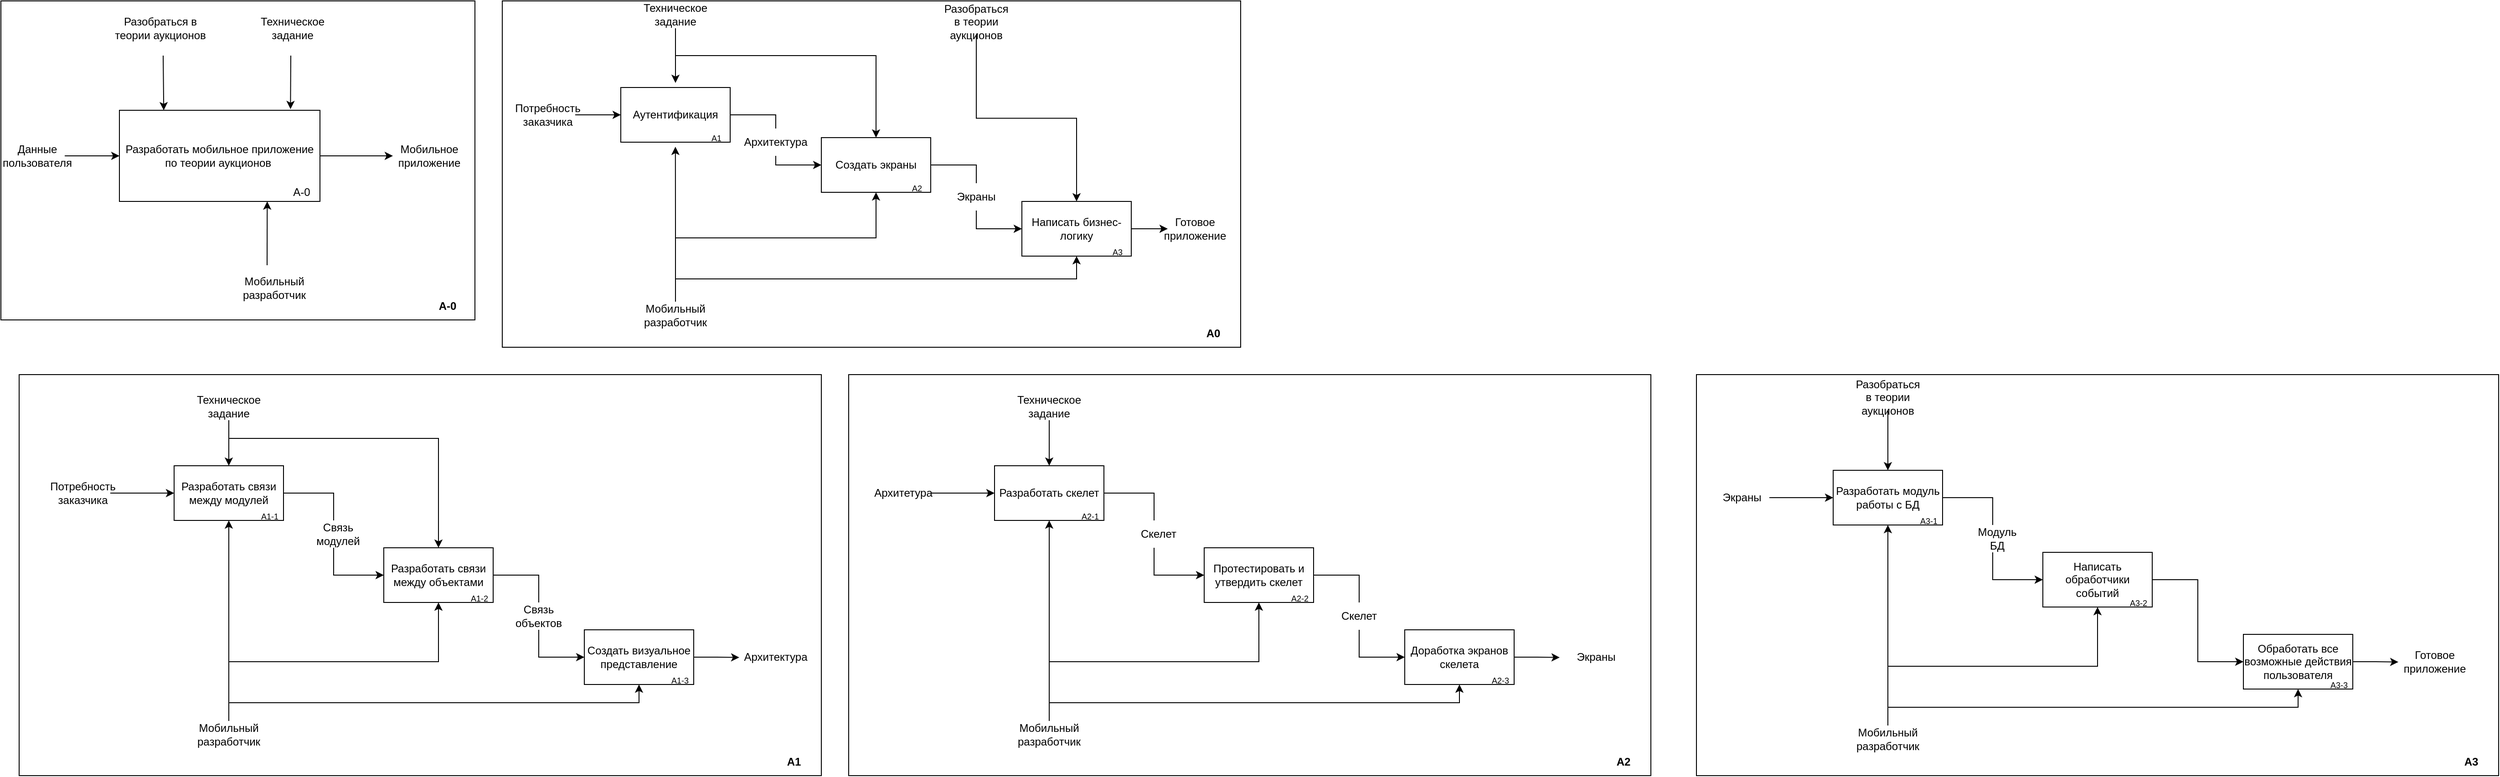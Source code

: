 <mxfile version="20.5.1" type="github"><diagram id="D_NjohF8zL5SrxgZmWxk" name="Страница 1"><mxGraphModel dx="823" dy="503" grid="1" gridSize="10" guides="1" tooltips="1" connect="1" arrows="1" fold="1" page="1" pageScale="1" pageWidth="1600" pageHeight="900" background="#ffffff" math="0" shadow="0"><root><mxCell id="0"/><mxCell id="1" parent="0"/><mxCell id="c8o7szaUv3We1Lr0szw1-50" value="" style="rounded=0;whiteSpace=wrap;html=1;fillColor=none;" parent="1" vertex="1"><mxGeometry x="550" y="40" width="810" height="380" as="geometry"/></mxCell><mxCell id="c8o7szaUv3We1Lr0szw1-48" value="" style="rounded=0;whiteSpace=wrap;html=1;fillColor=none;" parent="1" vertex="1"><mxGeometry y="40" width="520" height="350" as="geometry"/></mxCell><mxCell id="c8o7szaUv3We1Lr0szw1-53" value="" style="rounded=0;whiteSpace=wrap;html=1;fillColor=none;" parent="1" vertex="1"><mxGeometry x="1860" y="450" width="880" height="440" as="geometry"/></mxCell><mxCell id="c8o7szaUv3We1Lr0szw1-52" value="" style="rounded=0;whiteSpace=wrap;html=1;fillColor=none;" parent="1" vertex="1"><mxGeometry x="930" y="450" width="880" height="440" as="geometry"/></mxCell><mxCell id="X_Q_tEp7b_zGtSAMPKSQ-1" value="Разработать мобильное приложение по теории аукционов&amp;nbsp;" style="rounded=0;whiteSpace=wrap;html=1;" parent="1" vertex="1"><mxGeometry x="130" y="160" width="220" height="100" as="geometry"/></mxCell><mxCell id="X_Q_tEp7b_zGtSAMPKSQ-2" value="" style="endArrow=classic;html=1;rounded=0;entryX=0.221;entryY=0;entryDx=0;entryDy=0;entryPerimeter=0;" parent="1" target="X_Q_tEp7b_zGtSAMPKSQ-1" edge="1"><mxGeometry width="50" height="50" relative="1" as="geometry"><mxPoint x="178" y="100" as="sourcePoint"/><mxPoint x="220" y="150" as="targetPoint"/></mxGeometry></mxCell><mxCell id="X_Q_tEp7b_zGtSAMPKSQ-3" value="Разобраться в теории аукционов" style="text;html=1;strokeColor=none;fillColor=none;align=center;verticalAlign=middle;whiteSpace=wrap;rounded=0;" parent="1" vertex="1"><mxGeometry x="120" y="40" width="110" height="60" as="geometry"/></mxCell><mxCell id="X_Q_tEp7b_zGtSAMPKSQ-4" value="" style="endArrow=classic;html=1;rounded=0;entryX=0.853;entryY=-0.013;entryDx=0;entryDy=0;entryPerimeter=0;" parent="1" target="X_Q_tEp7b_zGtSAMPKSQ-1" edge="1"><mxGeometry width="50" height="50" relative="1" as="geometry"><mxPoint x="318" y="100" as="sourcePoint"/><mxPoint x="220" y="140" as="targetPoint"/></mxGeometry></mxCell><mxCell id="X_Q_tEp7b_zGtSAMPKSQ-5" value="Техническое задание" style="text;html=1;strokeColor=none;fillColor=none;align=center;verticalAlign=middle;whiteSpace=wrap;rounded=0;" parent="1" vertex="1"><mxGeometry x="280" y="47.5" width="80" height="45" as="geometry"/></mxCell><mxCell id="X_Q_tEp7b_zGtSAMPKSQ-6" value="" style="endArrow=classic;html=1;rounded=0;entryX=0.737;entryY=1;entryDx=0;entryDy=0;entryPerimeter=0;" parent="1" target="X_Q_tEp7b_zGtSAMPKSQ-1" edge="1"><mxGeometry width="50" height="50" relative="1" as="geometry"><mxPoint x="292" y="330" as="sourcePoint"/><mxPoint x="270" y="270" as="targetPoint"/></mxGeometry></mxCell><mxCell id="X_Q_tEp7b_zGtSAMPKSQ-7" value="Мобильный разработчик" style="text;html=1;strokeColor=none;fillColor=none;align=center;verticalAlign=middle;whiteSpace=wrap;rounded=0;" parent="1" vertex="1"><mxGeometry x="260" y="340" width="80" height="30" as="geometry"/></mxCell><mxCell id="X_Q_tEp7b_zGtSAMPKSQ-8" value="" style="endArrow=classic;html=1;rounded=0;exitX=1;exitY=0.5;exitDx=0;exitDy=0;" parent="1" source="X_Q_tEp7b_zGtSAMPKSQ-1" edge="1"><mxGeometry width="50" height="50" relative="1" as="geometry"><mxPoint x="170" y="240" as="sourcePoint"/><mxPoint x="430" y="210" as="targetPoint"/></mxGeometry></mxCell><mxCell id="X_Q_tEp7b_zGtSAMPKSQ-9" value="Мобильное приложение" style="text;html=1;strokeColor=none;fillColor=none;align=center;verticalAlign=middle;whiteSpace=wrap;rounded=0;" parent="1" vertex="1"><mxGeometry x="440" y="195" width="60" height="30" as="geometry"/></mxCell><mxCell id="X_Q_tEp7b_zGtSAMPKSQ-10" value="" style="endArrow=classic;html=1;rounded=0;entryX=0;entryY=0.5;entryDx=0;entryDy=0;" parent="1" target="X_Q_tEp7b_zGtSAMPKSQ-1" edge="1"><mxGeometry width="50" height="50" relative="1" as="geometry"><mxPoint x="70" y="210" as="sourcePoint"/><mxPoint x="220" y="180" as="targetPoint"/></mxGeometry></mxCell><mxCell id="X_Q_tEp7b_zGtSAMPKSQ-11" value="Данные пользователя" style="text;html=1;strokeColor=none;fillColor=none;align=center;verticalAlign=middle;whiteSpace=wrap;rounded=0;" parent="1" vertex="1"><mxGeometry x="10" y="195" width="60" height="30" as="geometry"/></mxCell><mxCell id="X_Q_tEp7b_zGtSAMPKSQ-12" value="А-0" style="text;html=1;strokeColor=none;fillColor=none;align=center;verticalAlign=middle;whiteSpace=wrap;rounded=0;" parent="1" vertex="1"><mxGeometry x="310" y="240" width="40" height="20" as="geometry"/></mxCell><mxCell id="RtwtqyU78Pp7EB_kQ9FR-24" style="edgeStyle=orthogonalEdgeStyle;rounded=0;orthogonalLoop=1;jettySize=auto;html=1;exitX=1;exitY=0.5;exitDx=0;exitDy=0;entryX=0;entryY=0.5;entryDx=0;entryDy=0;" parent="1" source="RtwtqyU78Pp7EB_kQ9FR-1" target="RtwtqyU78Pp7EB_kQ9FR-4" edge="1"><mxGeometry relative="1" as="geometry"/></mxCell><mxCell id="RtwtqyU78Pp7EB_kQ9FR-1" value="Аутентификация" style="rounded=0;whiteSpace=wrap;html=1;" parent="1" vertex="1"><mxGeometry x="680" y="135" width="120" height="60" as="geometry"/></mxCell><mxCell id="RtwtqyU78Pp7EB_kQ9FR-25" style="edgeStyle=orthogonalEdgeStyle;rounded=0;orthogonalLoop=1;jettySize=auto;html=1;exitX=1;exitY=0.5;exitDx=0;exitDy=0;entryX=0;entryY=0.5;entryDx=0;entryDy=0;" parent="1" source="RtwtqyU78Pp7EB_kQ9FR-4" target="RtwtqyU78Pp7EB_kQ9FR-5" edge="1"><mxGeometry relative="1" as="geometry"/></mxCell><mxCell id="RtwtqyU78Pp7EB_kQ9FR-4" value="Создать экраны" style="rounded=0;whiteSpace=wrap;html=1;" parent="1" vertex="1"><mxGeometry x="900" y="190" width="120" height="60" as="geometry"/></mxCell><mxCell id="RtwtqyU78Pp7EB_kQ9FR-26" style="edgeStyle=orthogonalEdgeStyle;rounded=0;orthogonalLoop=1;jettySize=auto;html=1;exitX=1;exitY=0.5;exitDx=0;exitDy=0;" parent="1" source="RtwtqyU78Pp7EB_kQ9FR-5" edge="1"><mxGeometry relative="1" as="geometry"><mxPoint x="1280" y="290" as="targetPoint"/></mxGeometry></mxCell><mxCell id="RtwtqyU78Pp7EB_kQ9FR-5" value="Написать бизнес-логику" style="rounded=0;whiteSpace=wrap;html=1;" parent="1" vertex="1"><mxGeometry x="1120" y="260" width="120" height="60" as="geometry"/></mxCell><mxCell id="RtwtqyU78Pp7EB_kQ9FR-16" style="edgeStyle=orthogonalEdgeStyle;rounded=0;orthogonalLoop=1;jettySize=auto;html=1;exitX=0.5;exitY=1;exitDx=0;exitDy=0;entryX=0.5;entryY=0;entryDx=0;entryDy=0;" parent="1" source="RtwtqyU78Pp7EB_kQ9FR-8" target="RtwtqyU78Pp7EB_kQ9FR-5" edge="1"><mxGeometry relative="1" as="geometry"><mxPoint x="689.909" y="130" as="targetPoint"/></mxGeometry></mxCell><mxCell id="RtwtqyU78Pp7EB_kQ9FR-8" value="Разобраться в теории аукционов" style="text;html=1;strokeColor=none;fillColor=none;align=center;verticalAlign=middle;whiteSpace=wrap;rounded=0;" parent="1" vertex="1"><mxGeometry x="1040" y="47.5" width="60" height="30" as="geometry"/></mxCell><mxCell id="RtwtqyU78Pp7EB_kQ9FR-17" style="edgeStyle=orthogonalEdgeStyle;rounded=0;orthogonalLoop=1;jettySize=auto;html=1;exitX=0.5;exitY=1;exitDx=0;exitDy=0;" parent="1" source="RtwtqyU78Pp7EB_kQ9FR-12" edge="1"><mxGeometry relative="1" as="geometry"><mxPoint x="740" y="130" as="targetPoint"/></mxGeometry></mxCell><mxCell id="RtwtqyU78Pp7EB_kQ9FR-21" style="edgeStyle=orthogonalEdgeStyle;rounded=0;orthogonalLoop=1;jettySize=auto;html=1;exitX=0.5;exitY=1;exitDx=0;exitDy=0;entryX=0.5;entryY=0;entryDx=0;entryDy=0;" parent="1" source="RtwtqyU78Pp7EB_kQ9FR-12" target="RtwtqyU78Pp7EB_kQ9FR-4" edge="1"><mxGeometry relative="1" as="geometry"><mxPoint x="880" y="120" as="targetPoint"/><Array as="points"><mxPoint x="740" y="100"/><mxPoint x="960" y="100"/></Array></mxGeometry></mxCell><mxCell id="RtwtqyU78Pp7EB_kQ9FR-12" value="Техническое задание" style="text;html=1;strokeColor=none;fillColor=none;align=center;verticalAlign=middle;whiteSpace=wrap;rounded=0;" parent="1" vertex="1"><mxGeometry x="710" y="40" width="60" height="30" as="geometry"/></mxCell><mxCell id="RtwtqyU78Pp7EB_kQ9FR-20" style="edgeStyle=orthogonalEdgeStyle;rounded=0;orthogonalLoop=1;jettySize=auto;html=1;exitX=0.5;exitY=0;exitDx=0;exitDy=0;" parent="1" source="RtwtqyU78Pp7EB_kQ9FR-19" edge="1"><mxGeometry relative="1" as="geometry"><mxPoint x="739.909" y="200" as="targetPoint"/></mxGeometry></mxCell><mxCell id="RtwtqyU78Pp7EB_kQ9FR-22" style="edgeStyle=orthogonalEdgeStyle;rounded=0;orthogonalLoop=1;jettySize=auto;html=1;exitX=0.5;exitY=0;exitDx=0;exitDy=0;entryX=0.5;entryY=1;entryDx=0;entryDy=0;" parent="1" source="RtwtqyU78Pp7EB_kQ9FR-19" target="RtwtqyU78Pp7EB_kQ9FR-4" edge="1"><mxGeometry relative="1" as="geometry"><Array as="points"><mxPoint x="740" y="300"/><mxPoint x="960" y="300"/></Array></mxGeometry></mxCell><mxCell id="RtwtqyU78Pp7EB_kQ9FR-23" style="edgeStyle=orthogonalEdgeStyle;rounded=0;orthogonalLoop=1;jettySize=auto;html=1;exitX=0.5;exitY=0;exitDx=0;exitDy=0;" parent="1" source="RtwtqyU78Pp7EB_kQ9FR-19" target="RtwtqyU78Pp7EB_kQ9FR-5" edge="1"><mxGeometry relative="1" as="geometry"/></mxCell><mxCell id="RtwtqyU78Pp7EB_kQ9FR-19" value="Мобильный разработчик" style="text;html=1;strokeColor=none;fillColor=none;align=center;verticalAlign=middle;whiteSpace=wrap;rounded=0;" parent="1" vertex="1"><mxGeometry x="710" y="370" width="60" height="30" as="geometry"/></mxCell><mxCell id="RtwtqyU78Pp7EB_kQ9FR-27" value="" style="endArrow=classic;html=1;rounded=0;entryX=0;entryY=0.5;entryDx=0;entryDy=0;" parent="1" target="RtwtqyU78Pp7EB_kQ9FR-1" edge="1"><mxGeometry width="50" height="50" relative="1" as="geometry"><mxPoint x="630" y="165" as="sourcePoint"/><mxPoint x="870" y="200" as="targetPoint"/></mxGeometry></mxCell><mxCell id="RtwtqyU78Pp7EB_kQ9FR-28" value="Потребность заказчика" style="text;html=1;strokeColor=none;fillColor=none;align=center;verticalAlign=middle;whiteSpace=wrap;rounded=0;" parent="1" vertex="1"><mxGeometry x="570" y="150" width="60" height="30" as="geometry"/></mxCell><mxCell id="RtwtqyU78Pp7EB_kQ9FR-29" value="Архитектура" style="text;html=1;strokeColor=none;fillColor=default;align=center;verticalAlign=middle;whiteSpace=wrap;rounded=0;" parent="1" vertex="1"><mxGeometry x="820" y="180" width="60" height="30" as="geometry"/></mxCell><mxCell id="RtwtqyU78Pp7EB_kQ9FR-31" value="Экраны" style="text;html=1;strokeColor=none;fillColor=default;align=center;verticalAlign=middle;whiteSpace=wrap;rounded=0;" parent="1" vertex="1"><mxGeometry x="1040" y="240" width="60" height="30" as="geometry"/></mxCell><mxCell id="RtwtqyU78Pp7EB_kQ9FR-32" value="&lt;font style=&quot;font-size: 9px;&quot;&gt;А1&lt;/font&gt;" style="text;html=1;strokeColor=none;fillColor=none;align=center;verticalAlign=middle;whiteSpace=wrap;rounded=0;" parent="1" vertex="1"><mxGeometry x="770" y="185" width="30" height="10" as="geometry"/></mxCell><mxCell id="RtwtqyU78Pp7EB_kQ9FR-33" value="&lt;span style=&quot;font-size: 9px;&quot;&gt;А2&lt;/span&gt;" style="text;html=1;strokeColor=none;fillColor=none;align=center;verticalAlign=middle;whiteSpace=wrap;rounded=0;" parent="1" vertex="1"><mxGeometry x="990" y="240" width="30" height="10" as="geometry"/></mxCell><mxCell id="RtwtqyU78Pp7EB_kQ9FR-34" value="&lt;span style=&quot;font-size: 9px;&quot;&gt;А3&lt;/span&gt;" style="text;html=1;strokeColor=none;fillColor=none;align=center;verticalAlign=middle;whiteSpace=wrap;rounded=0;" parent="1" vertex="1"><mxGeometry x="1210" y="310" width="30" height="10" as="geometry"/></mxCell><mxCell id="RtwtqyU78Pp7EB_kQ9FR-35" value="&lt;font style=&quot;font-size: 12px;&quot;&gt;Готовое приложение&lt;/font&gt;" style="text;html=1;strokeColor=none;fillColor=none;align=center;verticalAlign=middle;whiteSpace=wrap;rounded=0;fontSize=9;" parent="1" vertex="1"><mxGeometry x="1280" y="275" width="60" height="30" as="geometry"/></mxCell><mxCell id="RtwtqyU78Pp7EB_kQ9FR-43" style="edgeStyle=orthogonalEdgeStyle;rounded=0;orthogonalLoop=1;jettySize=auto;html=1;exitX=1;exitY=0.5;exitDx=0;exitDy=0;entryX=0;entryY=0.5;entryDx=0;entryDy=0;fontSize=12;" parent="1" source="RtwtqyU78Pp7EB_kQ9FR-36" target="RtwtqyU78Pp7EB_kQ9FR-42" edge="1"><mxGeometry relative="1" as="geometry"/></mxCell><mxCell id="RtwtqyU78Pp7EB_kQ9FR-36" value="Разработать связи между модулей" style="rounded=0;whiteSpace=wrap;html=1;fontSize=12;fillColor=default;" parent="1" vertex="1"><mxGeometry x="190" y="550" width="120" height="60" as="geometry"/></mxCell><mxCell id="RtwtqyU78Pp7EB_kQ9FR-38" style="edgeStyle=orthogonalEdgeStyle;rounded=0;orthogonalLoop=1;jettySize=auto;html=1;exitX=0.5;exitY=1;exitDx=0;exitDy=0;entryX=0.5;entryY=0;entryDx=0;entryDy=0;fontSize=12;" parent="1" source="RtwtqyU78Pp7EB_kQ9FR-37" target="RtwtqyU78Pp7EB_kQ9FR-36" edge="1"><mxGeometry relative="1" as="geometry"/></mxCell><mxCell id="RtwtqyU78Pp7EB_kQ9FR-50" style="edgeStyle=orthogonalEdgeStyle;rounded=0;orthogonalLoop=1;jettySize=auto;html=1;exitX=0.5;exitY=1;exitDx=0;exitDy=0;entryX=0.5;entryY=0;entryDx=0;entryDy=0;fontSize=12;" parent="1" source="RtwtqyU78Pp7EB_kQ9FR-37" target="RtwtqyU78Pp7EB_kQ9FR-42" edge="1"><mxGeometry relative="1" as="geometry"><Array as="points"><mxPoint x="250" y="520"/><mxPoint x="480" y="520"/></Array></mxGeometry></mxCell><mxCell id="RtwtqyU78Pp7EB_kQ9FR-37" value="Техническое задание" style="text;html=1;strokeColor=none;fillColor=none;align=center;verticalAlign=middle;whiteSpace=wrap;rounded=0;fontSize=12;" parent="1" vertex="1"><mxGeometry x="220" y="470" width="60" height="30" as="geometry"/></mxCell><mxCell id="RtwtqyU78Pp7EB_kQ9FR-40" style="edgeStyle=orthogonalEdgeStyle;rounded=0;orthogonalLoop=1;jettySize=auto;html=1;exitX=1;exitY=0.5;exitDx=0;exitDy=0;entryX=0;entryY=0.5;entryDx=0;entryDy=0;fontSize=12;" parent="1" source="RtwtqyU78Pp7EB_kQ9FR-39" target="RtwtqyU78Pp7EB_kQ9FR-36" edge="1"><mxGeometry relative="1" as="geometry"/></mxCell><mxCell id="RtwtqyU78Pp7EB_kQ9FR-39" value="Потребность заказчика" style="text;html=1;strokeColor=none;fillColor=none;align=center;verticalAlign=middle;whiteSpace=wrap;rounded=0;fontSize=12;" parent="1" vertex="1"><mxGeometry x="60" y="565" width="60" height="30" as="geometry"/></mxCell><mxCell id="RtwtqyU78Pp7EB_kQ9FR-45" style="edgeStyle=orthogonalEdgeStyle;rounded=0;orthogonalLoop=1;jettySize=auto;html=1;exitX=1;exitY=0.5;exitDx=0;exitDy=0;entryX=0;entryY=0.5;entryDx=0;entryDy=0;fontSize=12;" parent="1" source="RtwtqyU78Pp7EB_kQ9FR-42" target="RtwtqyU78Pp7EB_kQ9FR-44" edge="1"><mxGeometry relative="1" as="geometry"/></mxCell><mxCell id="RtwtqyU78Pp7EB_kQ9FR-42" value="Разработать связи между объектами" style="rounded=0;whiteSpace=wrap;html=1;fontSize=12;fillColor=default;" parent="1" vertex="1"><mxGeometry x="420" y="640" width="120" height="60" as="geometry"/></mxCell><mxCell id="c8o7szaUv3We1Lr0szw1-1" style="edgeStyle=orthogonalEdgeStyle;rounded=0;orthogonalLoop=1;jettySize=auto;html=1;exitX=1;exitY=0.5;exitDx=0;exitDy=0;" parent="1" source="RtwtqyU78Pp7EB_kQ9FR-44" edge="1"><mxGeometry relative="1" as="geometry"><mxPoint x="810" y="760.333" as="targetPoint"/></mxGeometry></mxCell><mxCell id="RtwtqyU78Pp7EB_kQ9FR-44" value="Создать визуальное представление" style="rounded=0;whiteSpace=wrap;html=1;fontSize=12;fillColor=default;" parent="1" vertex="1"><mxGeometry x="640" y="730" width="120" height="60" as="geometry"/></mxCell><mxCell id="RtwtqyU78Pp7EB_kQ9FR-47" style="edgeStyle=orthogonalEdgeStyle;rounded=0;orthogonalLoop=1;jettySize=auto;html=1;exitX=0.5;exitY=0;exitDx=0;exitDy=0;fontSize=12;" parent="1" source="RtwtqyU78Pp7EB_kQ9FR-46" target="RtwtqyU78Pp7EB_kQ9FR-36" edge="1"><mxGeometry relative="1" as="geometry"/></mxCell><mxCell id="RtwtqyU78Pp7EB_kQ9FR-48" style="edgeStyle=orthogonalEdgeStyle;rounded=0;orthogonalLoop=1;jettySize=auto;html=1;exitX=0.5;exitY=0;exitDx=0;exitDy=0;entryX=0.5;entryY=1;entryDx=0;entryDy=0;fontSize=12;" parent="1" source="RtwtqyU78Pp7EB_kQ9FR-46" target="RtwtqyU78Pp7EB_kQ9FR-42" edge="1"><mxGeometry relative="1" as="geometry"/></mxCell><mxCell id="RtwtqyU78Pp7EB_kQ9FR-49" style="edgeStyle=orthogonalEdgeStyle;rounded=0;orthogonalLoop=1;jettySize=auto;html=1;exitX=0.5;exitY=0;exitDx=0;exitDy=0;entryX=0.5;entryY=1;entryDx=0;entryDy=0;fontSize=12;" parent="1" source="RtwtqyU78Pp7EB_kQ9FR-46" target="RtwtqyU78Pp7EB_kQ9FR-44" edge="1"><mxGeometry relative="1" as="geometry"/></mxCell><mxCell id="RtwtqyU78Pp7EB_kQ9FR-46" value="Мобильный разработчик" style="text;html=1;strokeColor=none;fillColor=none;align=center;verticalAlign=middle;whiteSpace=wrap;rounded=0;fontSize=12;" parent="1" vertex="1"><mxGeometry x="220" y="830" width="60" height="30" as="geometry"/></mxCell><mxCell id="RtwtqyU78Pp7EB_kQ9FR-79" value="Связь модулей" style="text;html=1;strokeColor=none;fillColor=default;align=center;verticalAlign=middle;whiteSpace=wrap;rounded=0;fontSize=12;" parent="1" vertex="1"><mxGeometry x="340" y="610" width="60" height="30" as="geometry"/></mxCell><mxCell id="RtwtqyU78Pp7EB_kQ9FR-81" value="Связь объектов" style="text;html=1;strokeColor=none;fillColor=default;align=center;verticalAlign=middle;whiteSpace=wrap;rounded=0;fontSize=12;" parent="1" vertex="1"><mxGeometry x="560" y="700" width="60" height="30" as="geometry"/></mxCell><mxCell id="c8o7szaUv3We1Lr0szw1-2" value="Архитектура" style="text;html=1;strokeColor=none;fillColor=none;align=center;verticalAlign=middle;whiteSpace=wrap;rounded=0;" parent="1" vertex="1"><mxGeometry x="820" y="745" width="60" height="30" as="geometry"/></mxCell><mxCell id="c8o7szaUv3We1Lr0szw1-3" value="&lt;font style=&quot;font-size: 9px;&quot;&gt;А1-1&lt;/font&gt;" style="text;html=1;strokeColor=none;fillColor=none;align=center;verticalAlign=middle;whiteSpace=wrap;rounded=0;" parent="1" vertex="1"><mxGeometry x="280" y="600" width="30" height="10" as="geometry"/></mxCell><mxCell id="c8o7szaUv3We1Lr0szw1-4" value="&lt;font style=&quot;font-size: 9px;&quot;&gt;А1-2&lt;/font&gt;" style="text;html=1;strokeColor=none;fillColor=none;align=center;verticalAlign=middle;whiteSpace=wrap;rounded=0;" parent="1" vertex="1"><mxGeometry x="510" y="690" width="30" height="10" as="geometry"/></mxCell><mxCell id="c8o7szaUv3We1Lr0szw1-5" value="&lt;font style=&quot;font-size: 9px;&quot;&gt;А1-3&lt;/font&gt;" style="text;html=1;strokeColor=none;fillColor=none;align=center;verticalAlign=middle;whiteSpace=wrap;rounded=0;" parent="1" vertex="1"><mxGeometry x="730" y="780" width="30" height="10" as="geometry"/></mxCell><mxCell id="c8o7szaUv3We1Lr0szw1-6" style="edgeStyle=orthogonalEdgeStyle;rounded=0;orthogonalLoop=1;jettySize=auto;html=1;exitX=1;exitY=0.5;exitDx=0;exitDy=0;entryX=0;entryY=0.5;entryDx=0;entryDy=0;fontSize=12;" parent="1" source="c8o7szaUv3We1Lr0szw1-7" target="c8o7szaUv3We1Lr0szw1-14" edge="1"><mxGeometry relative="1" as="geometry"/></mxCell><mxCell id="c8o7szaUv3We1Lr0szw1-7" value="Разработать скелет" style="rounded=0;whiteSpace=wrap;html=1;fontSize=12;fillColor=default;" parent="1" vertex="1"><mxGeometry x="1090" y="550" width="120" height="60" as="geometry"/></mxCell><mxCell id="c8o7szaUv3We1Lr0szw1-8" style="edgeStyle=orthogonalEdgeStyle;rounded=0;orthogonalLoop=1;jettySize=auto;html=1;exitX=0.5;exitY=1;exitDx=0;exitDy=0;entryX=0.5;entryY=0;entryDx=0;entryDy=0;fontSize=12;" parent="1" source="c8o7szaUv3We1Lr0szw1-10" target="c8o7szaUv3We1Lr0szw1-7" edge="1"><mxGeometry relative="1" as="geometry"/></mxCell><mxCell id="c8o7szaUv3We1Lr0szw1-10" value="Техническое задание" style="text;html=1;strokeColor=none;fillColor=none;align=center;verticalAlign=middle;whiteSpace=wrap;rounded=0;fontSize=12;" parent="1" vertex="1"><mxGeometry x="1120" y="470" width="60" height="30" as="geometry"/></mxCell><mxCell id="c8o7szaUv3We1Lr0szw1-11" style="edgeStyle=orthogonalEdgeStyle;rounded=0;orthogonalLoop=1;jettySize=auto;html=1;exitX=1;exitY=0.5;exitDx=0;exitDy=0;entryX=0;entryY=0.5;entryDx=0;entryDy=0;fontSize=12;" parent="1" source="c8o7szaUv3We1Lr0szw1-12" target="c8o7szaUv3We1Lr0szw1-7" edge="1"><mxGeometry relative="1" as="geometry"/></mxCell><mxCell id="c8o7szaUv3We1Lr0szw1-12" value="Архитетура" style="text;html=1;strokeColor=none;fillColor=none;align=center;verticalAlign=middle;whiteSpace=wrap;rounded=0;fontSize=12;" parent="1" vertex="1"><mxGeometry x="960" y="565" width="60" height="30" as="geometry"/></mxCell><mxCell id="c8o7szaUv3We1Lr0szw1-13" style="edgeStyle=orthogonalEdgeStyle;rounded=0;orthogonalLoop=1;jettySize=auto;html=1;exitX=1;exitY=0.5;exitDx=0;exitDy=0;entryX=0;entryY=0.5;entryDx=0;entryDy=0;fontSize=12;" parent="1" source="c8o7szaUv3We1Lr0szw1-14" target="c8o7szaUv3We1Lr0szw1-16" edge="1"><mxGeometry relative="1" as="geometry"/></mxCell><mxCell id="c8o7szaUv3We1Lr0szw1-14" value="Протестировать и утвердить скелет" style="rounded=0;whiteSpace=wrap;html=1;fontSize=12;fillColor=default;" parent="1" vertex="1"><mxGeometry x="1320" y="640" width="120" height="60" as="geometry"/></mxCell><mxCell id="c8o7szaUv3We1Lr0szw1-15" style="edgeStyle=orthogonalEdgeStyle;rounded=0;orthogonalLoop=1;jettySize=auto;html=1;exitX=1;exitY=0.5;exitDx=0;exitDy=0;" parent="1" source="c8o7szaUv3We1Lr0szw1-16" edge="1"><mxGeometry relative="1" as="geometry"><mxPoint x="1710" y="760.333" as="targetPoint"/></mxGeometry></mxCell><mxCell id="c8o7szaUv3We1Lr0szw1-16" value="Доработка экранов скелета" style="rounded=0;whiteSpace=wrap;html=1;fontSize=12;fillColor=default;" parent="1" vertex="1"><mxGeometry x="1540" y="730" width="120" height="60" as="geometry"/></mxCell><mxCell id="c8o7szaUv3We1Lr0szw1-17" style="edgeStyle=orthogonalEdgeStyle;rounded=0;orthogonalLoop=1;jettySize=auto;html=1;exitX=0.5;exitY=0;exitDx=0;exitDy=0;fontSize=12;" parent="1" source="c8o7szaUv3We1Lr0szw1-20" target="c8o7szaUv3We1Lr0szw1-7" edge="1"><mxGeometry relative="1" as="geometry"/></mxCell><mxCell id="c8o7szaUv3We1Lr0szw1-18" style="edgeStyle=orthogonalEdgeStyle;rounded=0;orthogonalLoop=1;jettySize=auto;html=1;exitX=0.5;exitY=0;exitDx=0;exitDy=0;entryX=0.5;entryY=1;entryDx=0;entryDy=0;fontSize=12;" parent="1" source="c8o7szaUv3We1Lr0szw1-20" target="c8o7szaUv3We1Lr0szw1-14" edge="1"><mxGeometry relative="1" as="geometry"/></mxCell><mxCell id="c8o7szaUv3We1Lr0szw1-19" style="edgeStyle=orthogonalEdgeStyle;rounded=0;orthogonalLoop=1;jettySize=auto;html=1;exitX=0.5;exitY=0;exitDx=0;exitDy=0;entryX=0.5;entryY=1;entryDx=0;entryDy=0;fontSize=12;" parent="1" source="c8o7szaUv3We1Lr0szw1-20" target="c8o7szaUv3We1Lr0szw1-16" edge="1"><mxGeometry relative="1" as="geometry"/></mxCell><mxCell id="c8o7szaUv3We1Lr0szw1-20" value="Мобильный разработчик" style="text;html=1;strokeColor=none;fillColor=none;align=center;verticalAlign=middle;whiteSpace=wrap;rounded=0;fontSize=12;" parent="1" vertex="1"><mxGeometry x="1120" y="830" width="60" height="30" as="geometry"/></mxCell><mxCell id="c8o7szaUv3We1Lr0szw1-21" value="Скелет" style="text;html=1;strokeColor=none;fillColor=default;align=center;verticalAlign=middle;whiteSpace=wrap;rounded=0;fontSize=12;" parent="1" vertex="1"><mxGeometry x="1240" y="610" width="60" height="30" as="geometry"/></mxCell><mxCell id="c8o7szaUv3We1Lr0szw1-22" value="Скелет" style="text;html=1;strokeColor=none;fillColor=default;align=center;verticalAlign=middle;whiteSpace=wrap;rounded=0;fontSize=12;" parent="1" vertex="1"><mxGeometry x="1460" y="700" width="60" height="30" as="geometry"/></mxCell><mxCell id="c8o7szaUv3We1Lr0szw1-23" value="Экраны" style="text;html=1;strokeColor=none;fillColor=none;align=center;verticalAlign=middle;whiteSpace=wrap;rounded=0;" parent="1" vertex="1"><mxGeometry x="1720" y="745" width="60" height="30" as="geometry"/></mxCell><mxCell id="c8o7szaUv3We1Lr0szw1-24" value="&lt;font style=&quot;font-size: 9px;&quot;&gt;А2-1&lt;/font&gt;" style="text;html=1;strokeColor=none;fillColor=none;align=center;verticalAlign=middle;whiteSpace=wrap;rounded=0;" parent="1" vertex="1"><mxGeometry x="1180" y="600" width="30" height="10" as="geometry"/></mxCell><mxCell id="c8o7szaUv3We1Lr0szw1-25" value="&lt;font style=&quot;font-size: 9px;&quot;&gt;А2-2&lt;/font&gt;" style="text;html=1;strokeColor=none;fillColor=none;align=center;verticalAlign=middle;whiteSpace=wrap;rounded=0;" parent="1" vertex="1"><mxGeometry x="1410" y="690" width="30" height="10" as="geometry"/></mxCell><mxCell id="c8o7szaUv3We1Lr0szw1-26" value="&lt;font style=&quot;font-size: 9px;&quot;&gt;А2-3&lt;/font&gt;" style="text;html=1;strokeColor=none;fillColor=none;align=center;verticalAlign=middle;whiteSpace=wrap;rounded=0;" parent="1" vertex="1"><mxGeometry x="1630" y="780" width="30" height="10" as="geometry"/></mxCell><mxCell id="c8o7szaUv3We1Lr0szw1-27" style="edgeStyle=orthogonalEdgeStyle;rounded=0;orthogonalLoop=1;jettySize=auto;html=1;exitX=1;exitY=0.5;exitDx=0;exitDy=0;entryX=0;entryY=0.5;entryDx=0;entryDy=0;fontSize=12;" parent="1" source="c8o7szaUv3We1Lr0szw1-28" target="c8o7szaUv3We1Lr0szw1-35" edge="1"><mxGeometry relative="1" as="geometry"/></mxCell><mxCell id="c8o7szaUv3We1Lr0szw1-28" value="Разработать модуль работы с БД" style="rounded=0;whiteSpace=wrap;html=1;fontSize=12;fillColor=default;" parent="1" vertex="1"><mxGeometry x="2010" y="555" width="120" height="60" as="geometry"/></mxCell><mxCell id="c8o7szaUv3We1Lr0szw1-29" style="edgeStyle=orthogonalEdgeStyle;rounded=0;orthogonalLoop=1;jettySize=auto;html=1;exitX=0.5;exitY=1;exitDx=0;exitDy=0;entryX=0.5;entryY=0;entryDx=0;entryDy=0;fontSize=12;" parent="1" source="c8o7szaUv3We1Lr0szw1-31" target="c8o7szaUv3We1Lr0szw1-28" edge="1"><mxGeometry relative="1" as="geometry"/></mxCell><mxCell id="c8o7szaUv3We1Lr0szw1-31" value="Разобраться в теории аукционов" style="text;html=1;strokeColor=none;fillColor=none;align=center;verticalAlign=middle;whiteSpace=wrap;rounded=0;fontSize=12;" parent="1" vertex="1"><mxGeometry x="2040" y="460" width="60" height="30" as="geometry"/></mxCell><mxCell id="c8o7szaUv3We1Lr0szw1-32" style="edgeStyle=orthogonalEdgeStyle;rounded=0;orthogonalLoop=1;jettySize=auto;html=1;exitX=1;exitY=0.5;exitDx=0;exitDy=0;entryX=0;entryY=0.5;entryDx=0;entryDy=0;fontSize=12;" parent="1" source="c8o7szaUv3We1Lr0szw1-33" target="c8o7szaUv3We1Lr0szw1-28" edge="1"><mxGeometry relative="1" as="geometry"/></mxCell><mxCell id="c8o7szaUv3We1Lr0szw1-33" value="Экраны" style="text;html=1;strokeColor=none;fillColor=none;align=center;verticalAlign=middle;whiteSpace=wrap;rounded=0;fontSize=12;" parent="1" vertex="1"><mxGeometry x="1880" y="570" width="60" height="30" as="geometry"/></mxCell><mxCell id="c8o7szaUv3We1Lr0szw1-34" style="edgeStyle=orthogonalEdgeStyle;rounded=0;orthogonalLoop=1;jettySize=auto;html=1;exitX=1;exitY=0.5;exitDx=0;exitDy=0;entryX=0;entryY=0.5;entryDx=0;entryDy=0;fontSize=12;" parent="1" source="c8o7szaUv3We1Lr0szw1-35" target="c8o7szaUv3We1Lr0szw1-37" edge="1"><mxGeometry relative="1" as="geometry"/></mxCell><mxCell id="c8o7szaUv3We1Lr0szw1-35" value="Написать обработчики событий" style="rounded=0;whiteSpace=wrap;html=1;fontSize=12;fillColor=default;" parent="1" vertex="1"><mxGeometry x="2240" y="645" width="120" height="60" as="geometry"/></mxCell><mxCell id="c8o7szaUv3We1Lr0szw1-36" style="edgeStyle=orthogonalEdgeStyle;rounded=0;orthogonalLoop=1;jettySize=auto;html=1;exitX=1;exitY=0.5;exitDx=0;exitDy=0;" parent="1" source="c8o7szaUv3We1Lr0szw1-37" edge="1"><mxGeometry relative="1" as="geometry"><mxPoint x="2630" y="765.333" as="targetPoint"/></mxGeometry></mxCell><mxCell id="c8o7szaUv3We1Lr0szw1-37" value="Обработать все возможные действия пользователя" style="rounded=0;whiteSpace=wrap;html=1;fontSize=12;fillColor=default;" parent="1" vertex="1"><mxGeometry x="2460" y="735" width="120" height="60" as="geometry"/></mxCell><mxCell id="c8o7szaUv3We1Lr0szw1-38" style="edgeStyle=orthogonalEdgeStyle;rounded=0;orthogonalLoop=1;jettySize=auto;html=1;exitX=0.5;exitY=0;exitDx=0;exitDy=0;fontSize=12;" parent="1" source="c8o7szaUv3We1Lr0szw1-41" target="c8o7szaUv3We1Lr0szw1-28" edge="1"><mxGeometry relative="1" as="geometry"/></mxCell><mxCell id="c8o7szaUv3We1Lr0szw1-39" style="edgeStyle=orthogonalEdgeStyle;rounded=0;orthogonalLoop=1;jettySize=auto;html=1;exitX=0.5;exitY=0;exitDx=0;exitDy=0;entryX=0.5;entryY=1;entryDx=0;entryDy=0;fontSize=12;" parent="1" source="c8o7szaUv3We1Lr0szw1-41" target="c8o7szaUv3We1Lr0szw1-35" edge="1"><mxGeometry relative="1" as="geometry"/></mxCell><mxCell id="c8o7szaUv3We1Lr0szw1-40" style="edgeStyle=orthogonalEdgeStyle;rounded=0;orthogonalLoop=1;jettySize=auto;html=1;exitX=0.5;exitY=0;exitDx=0;exitDy=0;entryX=0.5;entryY=1;entryDx=0;entryDy=0;fontSize=12;" parent="1" source="c8o7szaUv3We1Lr0szw1-41" target="c8o7szaUv3We1Lr0szw1-37" edge="1"><mxGeometry relative="1" as="geometry"/></mxCell><mxCell id="c8o7szaUv3We1Lr0szw1-41" value="Мобильный разработчик" style="text;html=1;strokeColor=none;fillColor=none;align=center;verticalAlign=middle;whiteSpace=wrap;rounded=0;fontSize=12;" parent="1" vertex="1"><mxGeometry x="2040" y="835" width="60" height="30" as="geometry"/></mxCell><mxCell id="c8o7szaUv3We1Lr0szw1-42" value="Модуль БД" style="text;html=1;strokeColor=none;fillColor=default;align=center;verticalAlign=middle;whiteSpace=wrap;rounded=0;fontSize=12;" parent="1" vertex="1"><mxGeometry x="2160" y="615" width="60" height="30" as="geometry"/></mxCell><mxCell id="c8o7szaUv3We1Lr0szw1-44" value="Готовое приложение" style="text;html=1;strokeColor=none;fillColor=none;align=center;verticalAlign=middle;whiteSpace=wrap;rounded=0;" parent="1" vertex="1"><mxGeometry x="2640" y="750" width="60" height="30" as="geometry"/></mxCell><mxCell id="c8o7szaUv3We1Lr0szw1-45" value="&lt;font style=&quot;font-size: 9px;&quot;&gt;А3-1&lt;/font&gt;" style="text;html=1;strokeColor=none;fillColor=none;align=center;verticalAlign=middle;whiteSpace=wrap;rounded=0;" parent="1" vertex="1"><mxGeometry x="2100" y="605" width="30" height="10" as="geometry"/></mxCell><mxCell id="c8o7szaUv3We1Lr0szw1-46" value="&lt;font style=&quot;font-size: 9px;&quot;&gt;А3-2&lt;/font&gt;" style="text;html=1;strokeColor=none;fillColor=none;align=center;verticalAlign=middle;whiteSpace=wrap;rounded=0;" parent="1" vertex="1"><mxGeometry x="2330" y="695" width="30" height="10" as="geometry"/></mxCell><mxCell id="c8o7szaUv3We1Lr0szw1-47" value="&lt;font style=&quot;font-size: 9px;&quot;&gt;А3-3&lt;/font&gt;" style="text;html=1;strokeColor=none;fillColor=none;align=center;verticalAlign=middle;whiteSpace=wrap;rounded=0;" parent="1" vertex="1"><mxGeometry x="2550" y="785" width="30" height="10" as="geometry"/></mxCell><mxCell id="c8o7szaUv3We1Lr0szw1-51" value="" style="rounded=0;whiteSpace=wrap;html=1;fillColor=none;" parent="1" vertex="1"><mxGeometry x="20" y="450" width="880" height="440" as="geometry"/></mxCell><mxCell id="c8o7szaUv3We1Lr0szw1-54" value="&lt;b&gt;А-0&lt;/b&gt;" style="text;html=1;strokeColor=none;fillColor=none;align=center;verticalAlign=middle;whiteSpace=wrap;rounded=0;" parent="1" vertex="1"><mxGeometry x="460" y="360" width="60" height="30" as="geometry"/></mxCell><mxCell id="c8o7szaUv3We1Lr0szw1-55" value="&lt;b&gt;А0&lt;/b&gt;" style="text;html=1;strokeColor=none;fillColor=none;align=center;verticalAlign=middle;whiteSpace=wrap;rounded=0;" parent="1" vertex="1"><mxGeometry x="1300" y="390" width="60" height="30" as="geometry"/></mxCell><mxCell id="c8o7szaUv3We1Lr0szw1-56" value="&lt;b&gt;А1&lt;/b&gt;" style="text;html=1;strokeColor=none;fillColor=none;align=center;verticalAlign=middle;whiteSpace=wrap;rounded=0;" parent="1" vertex="1"><mxGeometry x="840" y="860" width="60" height="30" as="geometry"/></mxCell><mxCell id="c8o7szaUv3We1Lr0szw1-57" value="&lt;b&gt;А2&lt;/b&gt;" style="text;html=1;strokeColor=none;fillColor=none;align=center;verticalAlign=middle;whiteSpace=wrap;rounded=0;" parent="1" vertex="1"><mxGeometry x="1750" y="860" width="60" height="30" as="geometry"/></mxCell><mxCell id="c8o7szaUv3We1Lr0szw1-58" value="&lt;b&gt;А3&lt;/b&gt;" style="text;html=1;strokeColor=none;fillColor=none;align=center;verticalAlign=middle;whiteSpace=wrap;rounded=0;" parent="1" vertex="1"><mxGeometry x="2680" y="860" width="60" height="30" as="geometry"/></mxCell></root></mxGraphModel></diagram></mxfile>
